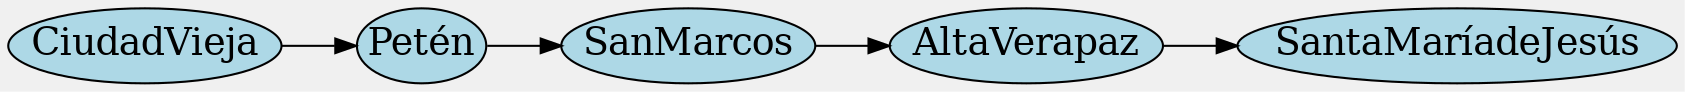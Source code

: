 digraph G {
rankdir=LR;
bgcolor="#f0f0f0";  
 node [margin=0 fontcolor=black fontsize=18 width=0.5 shape=oval style=filled fillcolor=lightblue] 
CiudadVieja -> Petén -> SanMarcos -> AltaVerapaz -> SantaMaríadeJesús;
}